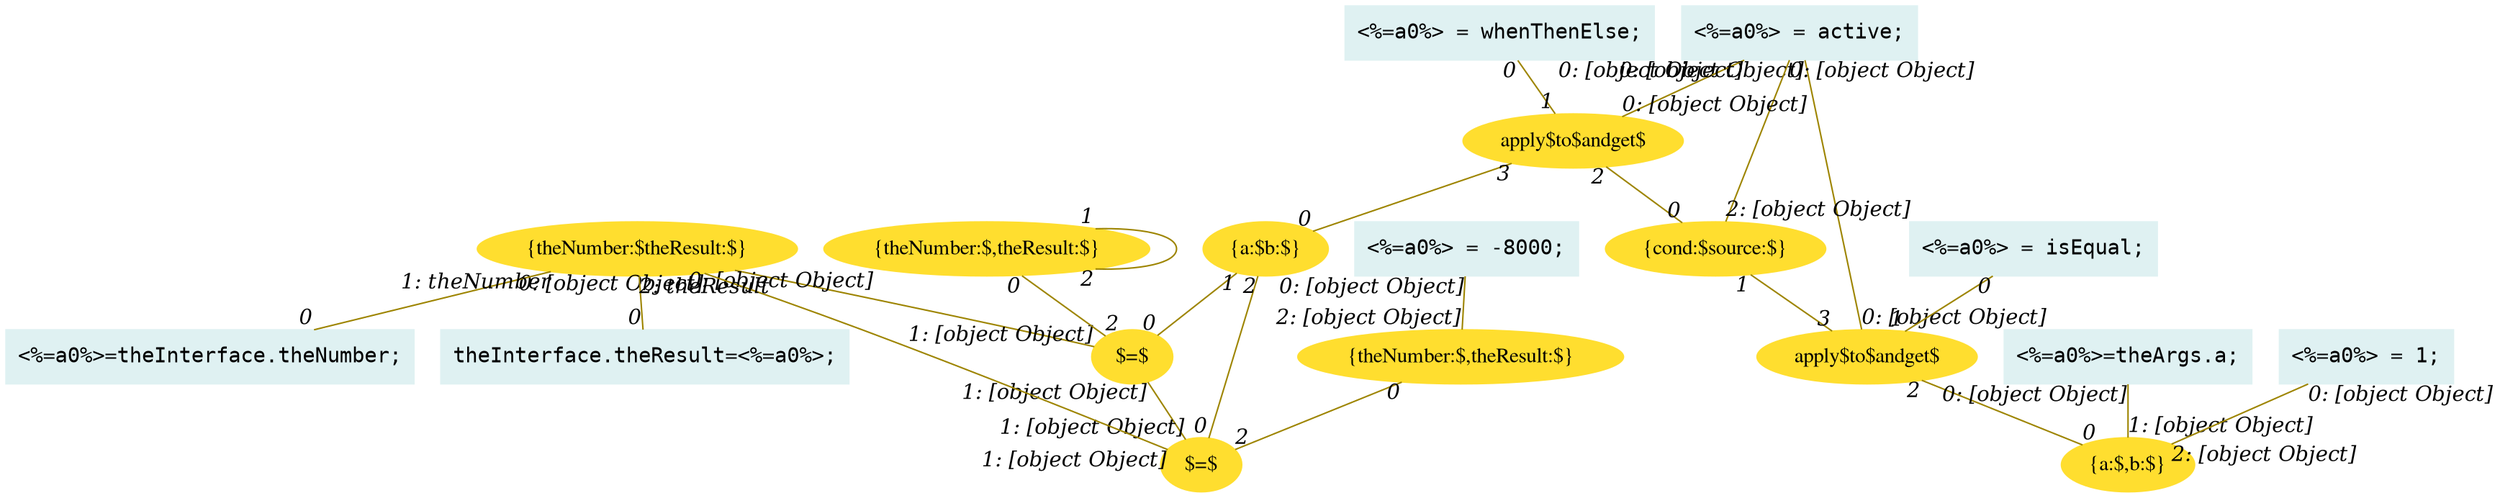 digraph g{node_6262 [shape="ellipse", style="filled", color="#ffde2f", fontname="Times", label="{a:$,b:$}" ]
node_6263 [shape="ellipse", style="filled", color="#ffde2f", fontname="Times", label="apply$to$andget$" ]
node_6317 [shape="ellipse", style="filled", color="#ffde2f", fontname="Times", label="$=$" ]
node_6318 [shape="ellipse", style="filled", color="#ffde2f", fontname="Times", label="$=$" ]
node_6321 [shape="ellipse", style="filled", color="#ffde2f", fontname="Times", label="{cond:$source:$}" ]
node_6322 [shape="ellipse", style="filled", color="#ffde2f", fontname="Times", label="{a:$b:$}" ]
node_6323 [shape="ellipse", style="filled", color="#ffde2f", fontname="Times", label="apply$to$andget$" ]
node_6371 [shape="box", style="filled", color="#dff1f2", fontname="Courier", label="<%=a0%>=theArgs.a;
" ]
node_6373 [shape="box", style="filled", color="#dff1f2", fontname="Courier", label="<%=a0%>=theInterface.theNumber;
" ]
node_6375 [shape="box", style="filled", color="#dff1f2", fontname="Courier", label="theInterface.theResult=<%=a0%>;
" ]
node_6377 [shape="ellipse", style="filled", color="#ffde2f", fontname="Times", label="{theNumber:$theResult:$}" ]
node_6392 [shape="ellipse", style="filled", color="#ffde2f", fontname="Times", label="{theNumber:$,theResult:$}" ]
node_6401 [shape="ellipse", style="filled", color="#ffde2f", fontname="Times", label="{theNumber:$,theResult:$}" ]
node_6414 [shape="box", style="filled", color="#dff1f2", fontname="Courier", label="<%=a0%> = active;
" ]
node_6422 [shape="box", style="filled", color="#dff1f2", fontname="Courier", label="<%=a0%> = isEqual;
" ]
node_6424 [shape="box", style="filled", color="#dff1f2", fontname="Courier", label="<%=a0%> = whenThenElse;
" ]
node_6426 [shape="box", style="filled", color="#dff1f2", fontname="Courier", label="<%=a0%> = 1;
" ]
node_6428 [shape="box", style="filled", color="#dff1f2", fontname="Courier", label="<%=a0%> = -8000;
" ]
node_6263 -> node_6262 [dir=none, arrowHead=none, fontname="Times-Italic", arrowsize=1, color="#9d8400", label="",  headlabel="0", taillabel="2" ]
node_6323 -> node_6321 [dir=none, arrowHead=none, fontname="Times-Italic", arrowsize=1, color="#9d8400", label="",  headlabel="0", taillabel="2" ]
node_6323 -> node_6322 [dir=none, arrowHead=none, fontname="Times-Italic", arrowsize=1, color="#9d8400", label="",  headlabel="0", taillabel="3" ]
node_6322 -> node_6317 [dir=none, arrowHead=none, fontname="Times-Italic", arrowsize=1, color="#9d8400", label="",  headlabel="0", taillabel="1" ]
node_6322 -> node_6318 [dir=none, arrowHead=none, fontname="Times-Italic", arrowsize=1, color="#9d8400", label="",  headlabel="0", taillabel="2" ]
node_6377 -> node_6373 [dir=none, arrowHead=none, fontname="Times-Italic", arrowsize=1, color="#9d8400", label="",  headlabel="0", taillabel="1: theNumber" ]
node_6377 -> node_6375 [dir=none, arrowHead=none, fontname="Times-Italic", arrowsize=1, color="#9d8400", label="",  headlabel="0", taillabel="2: theResult" ]
node_6371 -> node_6262 [dir=none, arrowHead=none, fontname="Times-Italic", arrowsize=1, color="#9d8400", label="",  headlabel="1: [object Object]", taillabel="0: [object Object]" ]
node_6392 -> node_6317 [dir=none, arrowHead=none, fontname="Times-Italic", arrowsize=1, color="#9d8400", label="",  headlabel="2", taillabel="0" ]
node_6401 -> node_6318 [dir=none, arrowHead=none, fontname="Times-Italic", arrowsize=1, color="#9d8400", label="",  headlabel="2", taillabel="0" ]
node_6317 -> node_6318 [dir=none, arrowHead=none, fontname="Times-Italic", arrowsize=1, color="#9d8400", label="",  headlabel="1: [object Object]", taillabel="1: [object Object]" ]
node_6392 -> node_6392 [dir=none, arrowHead=none, fontname="Times-Italic", arrowsize=1, color="#9d8400", label="",  headlabel="2", taillabel="1" ]
node_6414 -> node_6263 [dir=none, arrowHead=none, fontname="Times-Italic", arrowsize=1, color="#9d8400", label="",  headlabel="0: [object Object]", taillabel="0: [object Object]" ]
node_6321 -> node_6263 [dir=none, arrowHead=none, fontname="Times-Italic", arrowsize=1, color="#9d8400", label="",  headlabel="3", taillabel="1" ]
node_6414 -> node_6323 [dir=none, arrowHead=none, fontname="Times-Italic", arrowsize=1, color="#9d8400", label="",  headlabel="0: [object Object]", taillabel="0: [object Object]" ]
node_6414 -> node_6321 [dir=none, arrowHead=none, fontname="Times-Italic", arrowsize=1, color="#9d8400", label="",  headlabel="2: [object Object]", taillabel="0: [object Object]" ]
node_6377 -> node_6317 [dir=none, arrowHead=none, fontname="Times-Italic", arrowsize=1, color="#9d8400", label="",  headlabel="1: [object Object]", taillabel="0: [object Object]" ]
node_6377 -> node_6318 [dir=none, arrowHead=none, fontname="Times-Italic", arrowsize=1, color="#9d8400", label="",  headlabel="1: [object Object]", taillabel="0: [object Object]" ]
node_6422 -> node_6263 [dir=none, arrowHead=none, fontname="Times-Italic", arrowsize=1, color="#9d8400", label="",  headlabel="1", taillabel="0" ]
node_6424 -> node_6323 [dir=none, arrowHead=none, fontname="Times-Italic", arrowsize=1, color="#9d8400", label="",  headlabel="1", taillabel="0" ]
node_6426 -> node_6262 [dir=none, arrowHead=none, fontname="Times-Italic", arrowsize=1, color="#9d8400", label="",  headlabel="2: [object Object]", taillabel="0: [object Object]" ]
node_6428 -> node_6401 [dir=none, arrowHead=none, fontname="Times-Italic", arrowsize=1, color="#9d8400", label="",  headlabel="2: [object Object]", taillabel="0: [object Object]" ]
}